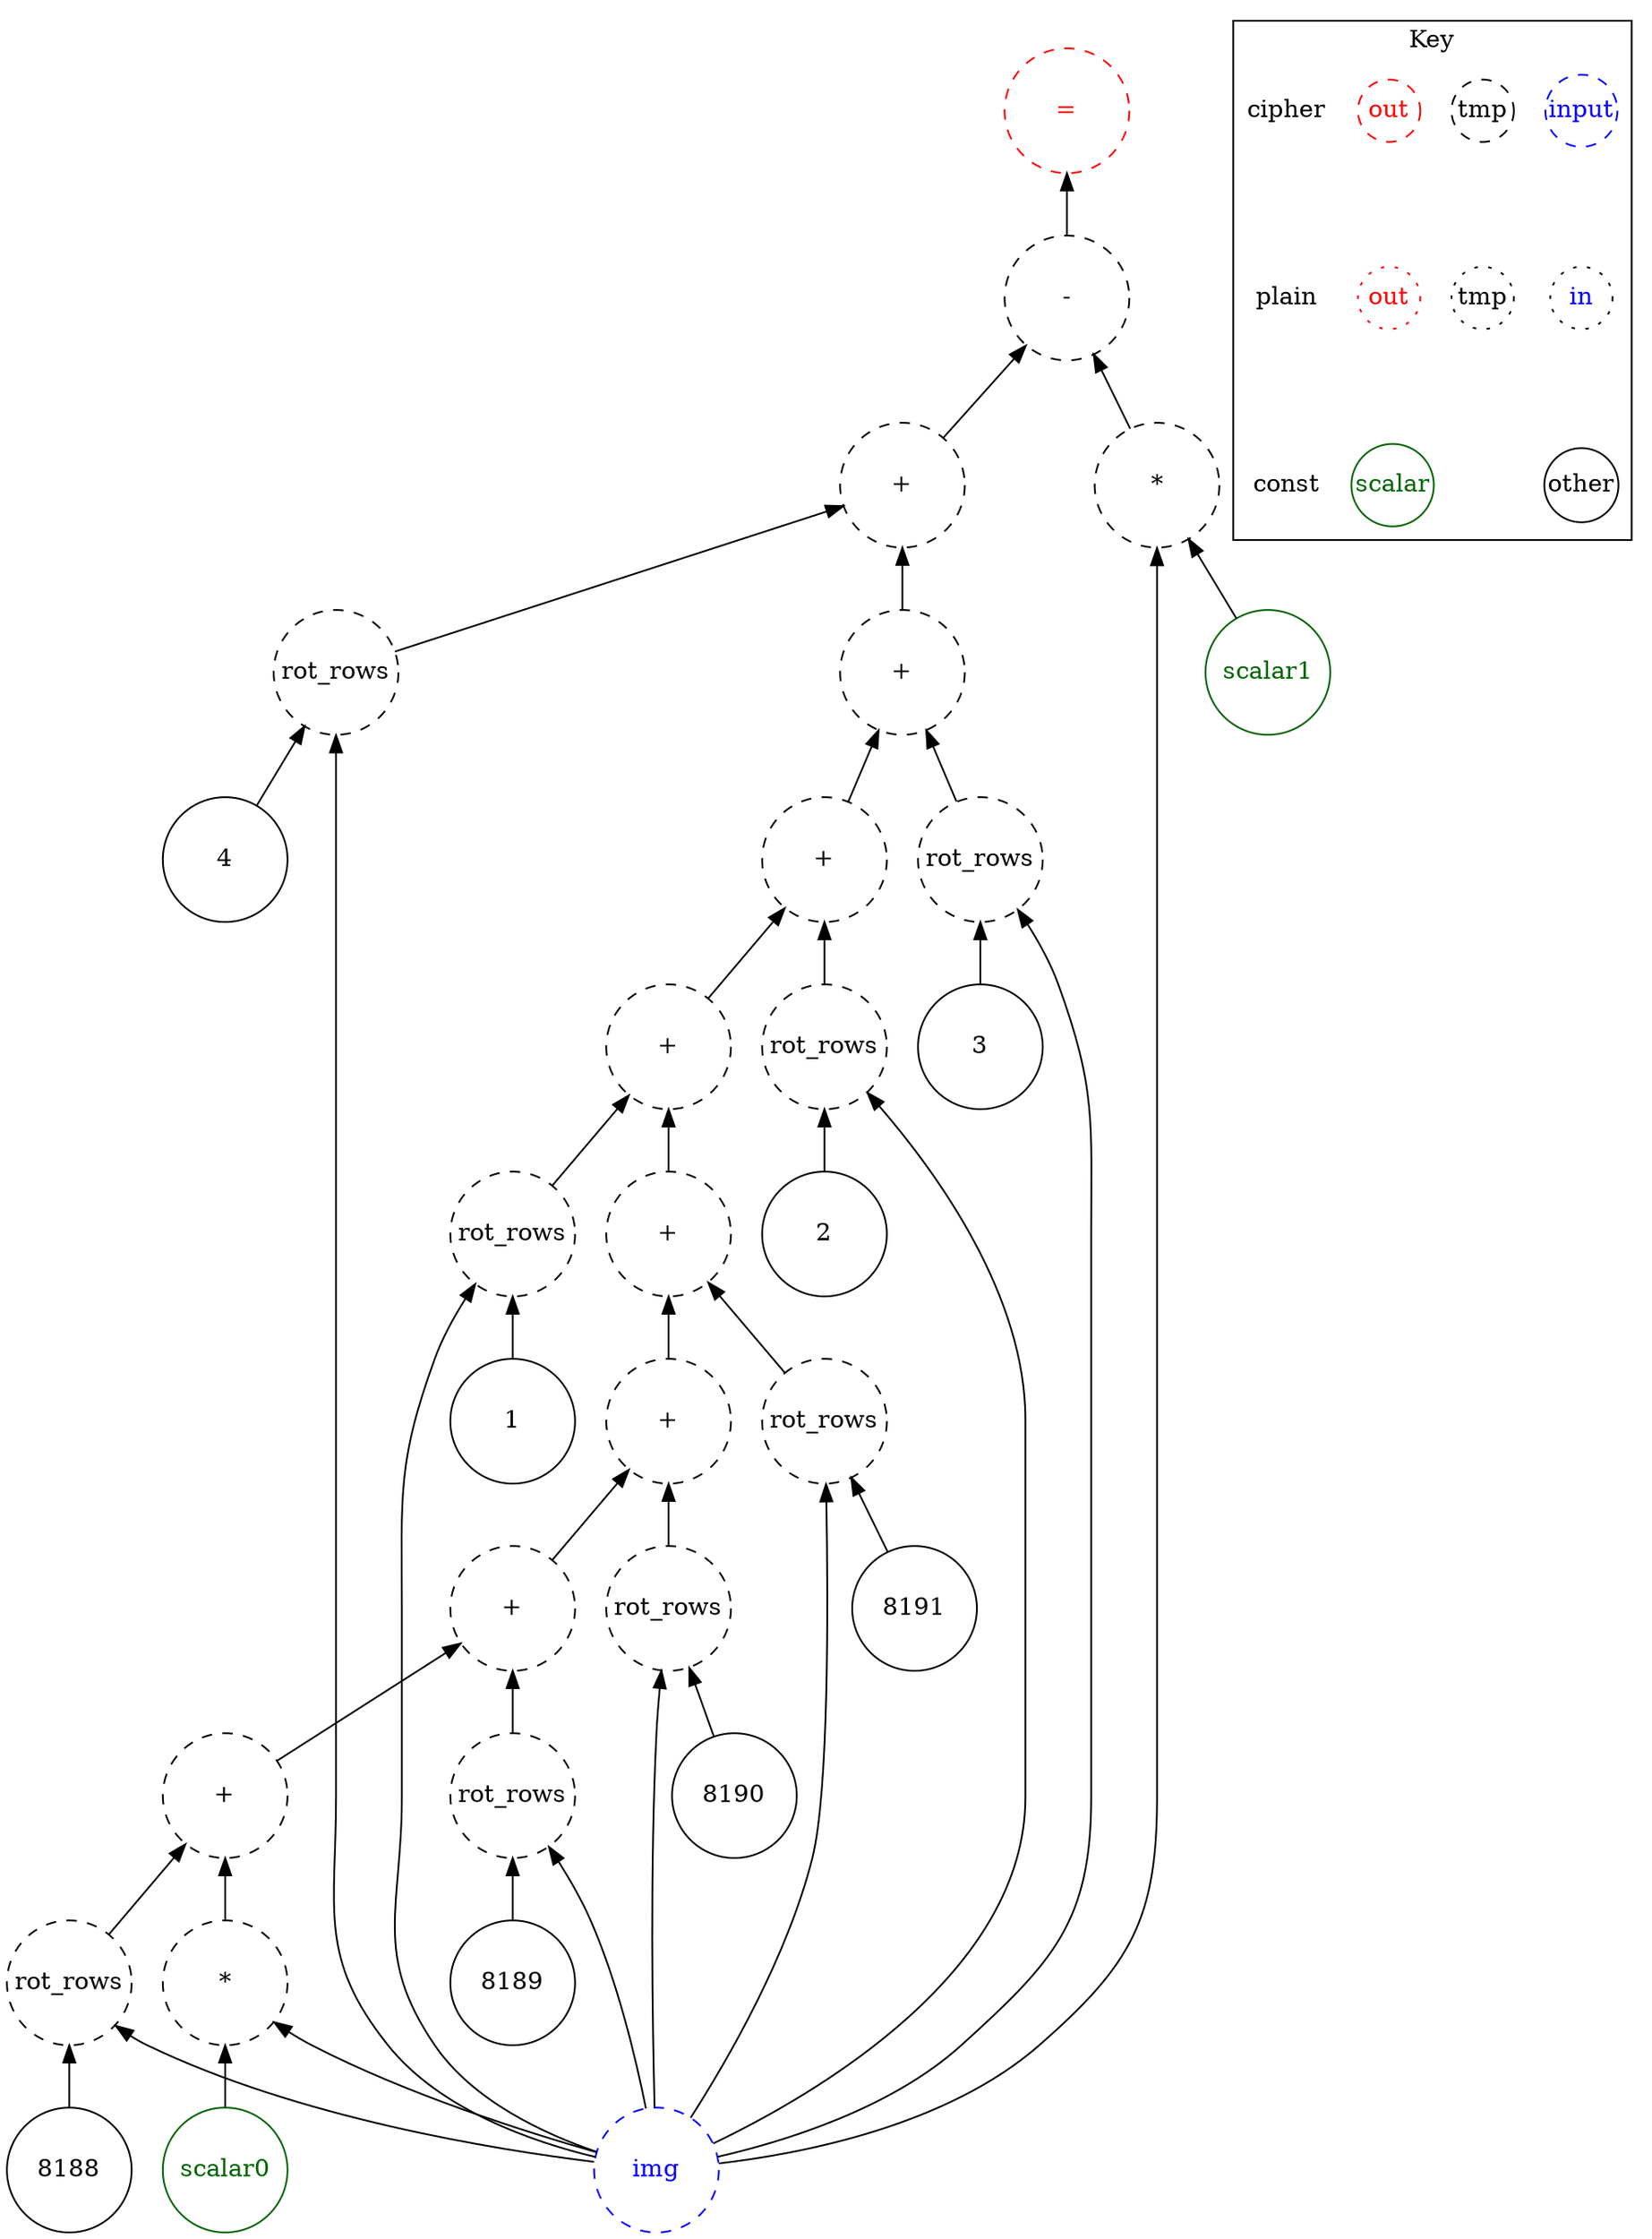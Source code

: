digraph "sharpening_filter" {
node [shape=circle width=1 margin=0]
edge [dir=back]
4 [label="4" style=solid]
ciphertext0 [label="img" style=dashed color=blue fontcolor=blue]
ciphertext9 [label="rot_rows" style=dashed]
ciphertext9 -> ciphertext0
ciphertext9 -> 4
3 [label="3" style=solid]
ciphertext8 [label="rot_rows" style=dashed]
ciphertext8 -> ciphertext0
ciphertext8 -> 3
2 [label="2" style=solid]
ciphertext7 [label="rot_rows" style=dashed]
ciphertext7 -> ciphertext0
ciphertext7 -> 2
1 [label="1" style=solid]
ciphertext6 [label="rot_rows" style=dashed]
ciphertext6 -> ciphertext0
ciphertext6 -> 1
8191 [label="8191" style=solid]
ciphertext5 [label="rot_rows" style=dashed]
ciphertext5 -> ciphertext0
ciphertext5 -> 8191
8190 [label="8190" style=solid]
ciphertext4 [label="rot_rows" style=dashed]
ciphertext4 -> ciphertext0
ciphertext4 -> 8190
8189 [label="8189" style=solid]
ciphertext3 [label="rot_rows" style=dashed]
ciphertext3 -> ciphertext0
ciphertext3 -> 8189
8188 [label="8188" style=solid]
ciphertext2 [label="rot_rows" style=dashed]
ciphertext2 -> ciphertext0
ciphertext2 -> 8188
scalar0 [label="scalar0" style=solid color=darkgreen fontcolor=darkgreen]
ciphertext1 [label="*" style=dashed]
ciphertext1 -> ciphertext0
ciphertext1 -> scalar0
ciphertext13 [label="+" style=dashed]
ciphertext13 -> ciphertext1
ciphertext13 -> ciphertext2
ciphertext14 [label="+" style=dashed]
ciphertext14 -> ciphertext13
ciphertext14 -> ciphertext3
ciphertext15 [label="+" style=dashed]
ciphertext15 -> ciphertext14
ciphertext15 -> ciphertext4
ciphertext16 [label="+" style=dashed]
ciphertext16 -> ciphertext15
ciphertext16 -> ciphertext5
ciphertext17 [label="+" style=dashed]
ciphertext17 -> ciphertext16
ciphertext17 -> ciphertext6
ciphertext18 [label="+" style=dashed]
ciphertext18 -> ciphertext17
ciphertext18 -> ciphertext7
ciphertext19 [label="+" style=dashed]
ciphertext19 -> ciphertext18
ciphertext19 -> ciphertext8
ciphertext20 [label="+" style=dashed]
ciphertext20 -> ciphertext19
ciphertext20 -> ciphertext9
scalar1 [label="scalar1" style=solid color=darkgreen fontcolor=darkgreen]
ciphertext12 [label="*" style=dashed]
ciphertext12 -> ciphertext0
ciphertext12 -> scalar1
ciphertext21 [label="-" style=dashed]
ciphertext21 -> ciphertext12
ciphertext21 -> ciphertext20
ciphertext22 [label="=" style=dashed color=red fontcolor=red]
ciphertext22 -> ciphertext21
subgraph cluster_key {
    graph[label="Key"]
    node [width=0.5]
    edge [dir=forward style=invis]
    in_cipher [label=input color=blue fontcolor=blue style=dashed]
    tmp_cipher [label=tmp color=black fontcolor=black style=dashed]
    out_cipher [label=out color=red fontcolor=red style=dashed]
    cipher [shape=plain]

    in_plain [label=in icolor=blue fontcolor=blue style=dotted]
    tmp_plain [label=tmp color=black fontcolor=black style=dotted]
    out_plain [label=out color=red fontcolor=red style=dotted]
    plain [shape=plain]
    
    other [color=black fontcolor=black style=solid]
    scalar [color=darkgreen fontcolor=darkgreen style=solid]
    const[shape=plain]
    
    cipher -> plain
    plain -> const
    out_cipher -> out_plain
    in_cipher -> in_plain
    tmp_cipher -> tmp_plain
    in_plain -> other
    out_plain -> scalar
}
}
